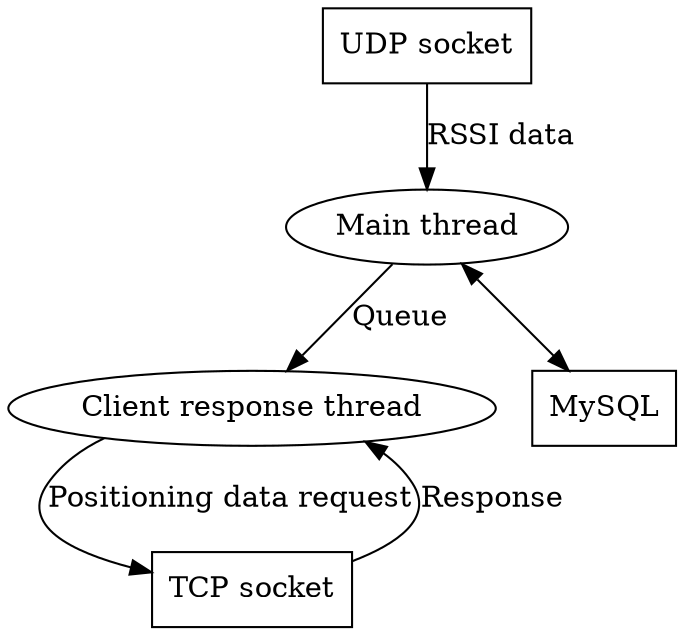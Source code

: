 digraph G{
	main [label = "Main thread"]
	tcp [label = "Client response thread"]
	tcpsocket [label = "TCP socket" shape = "box"]
	udpsocket [label = "UDP socket" shape = "box"]
	mysql [label = "MySQL" shape = "box"]


	udpsocket -> main [label = "RSSI data"];
	main -> mysql [dir = "both"];
	main -> tcp [label = "Queue"];
	tcp -> tcpsocket [label = "Positioning data request"];
	tcpsocket -> tcp [label = "Response"];

}

